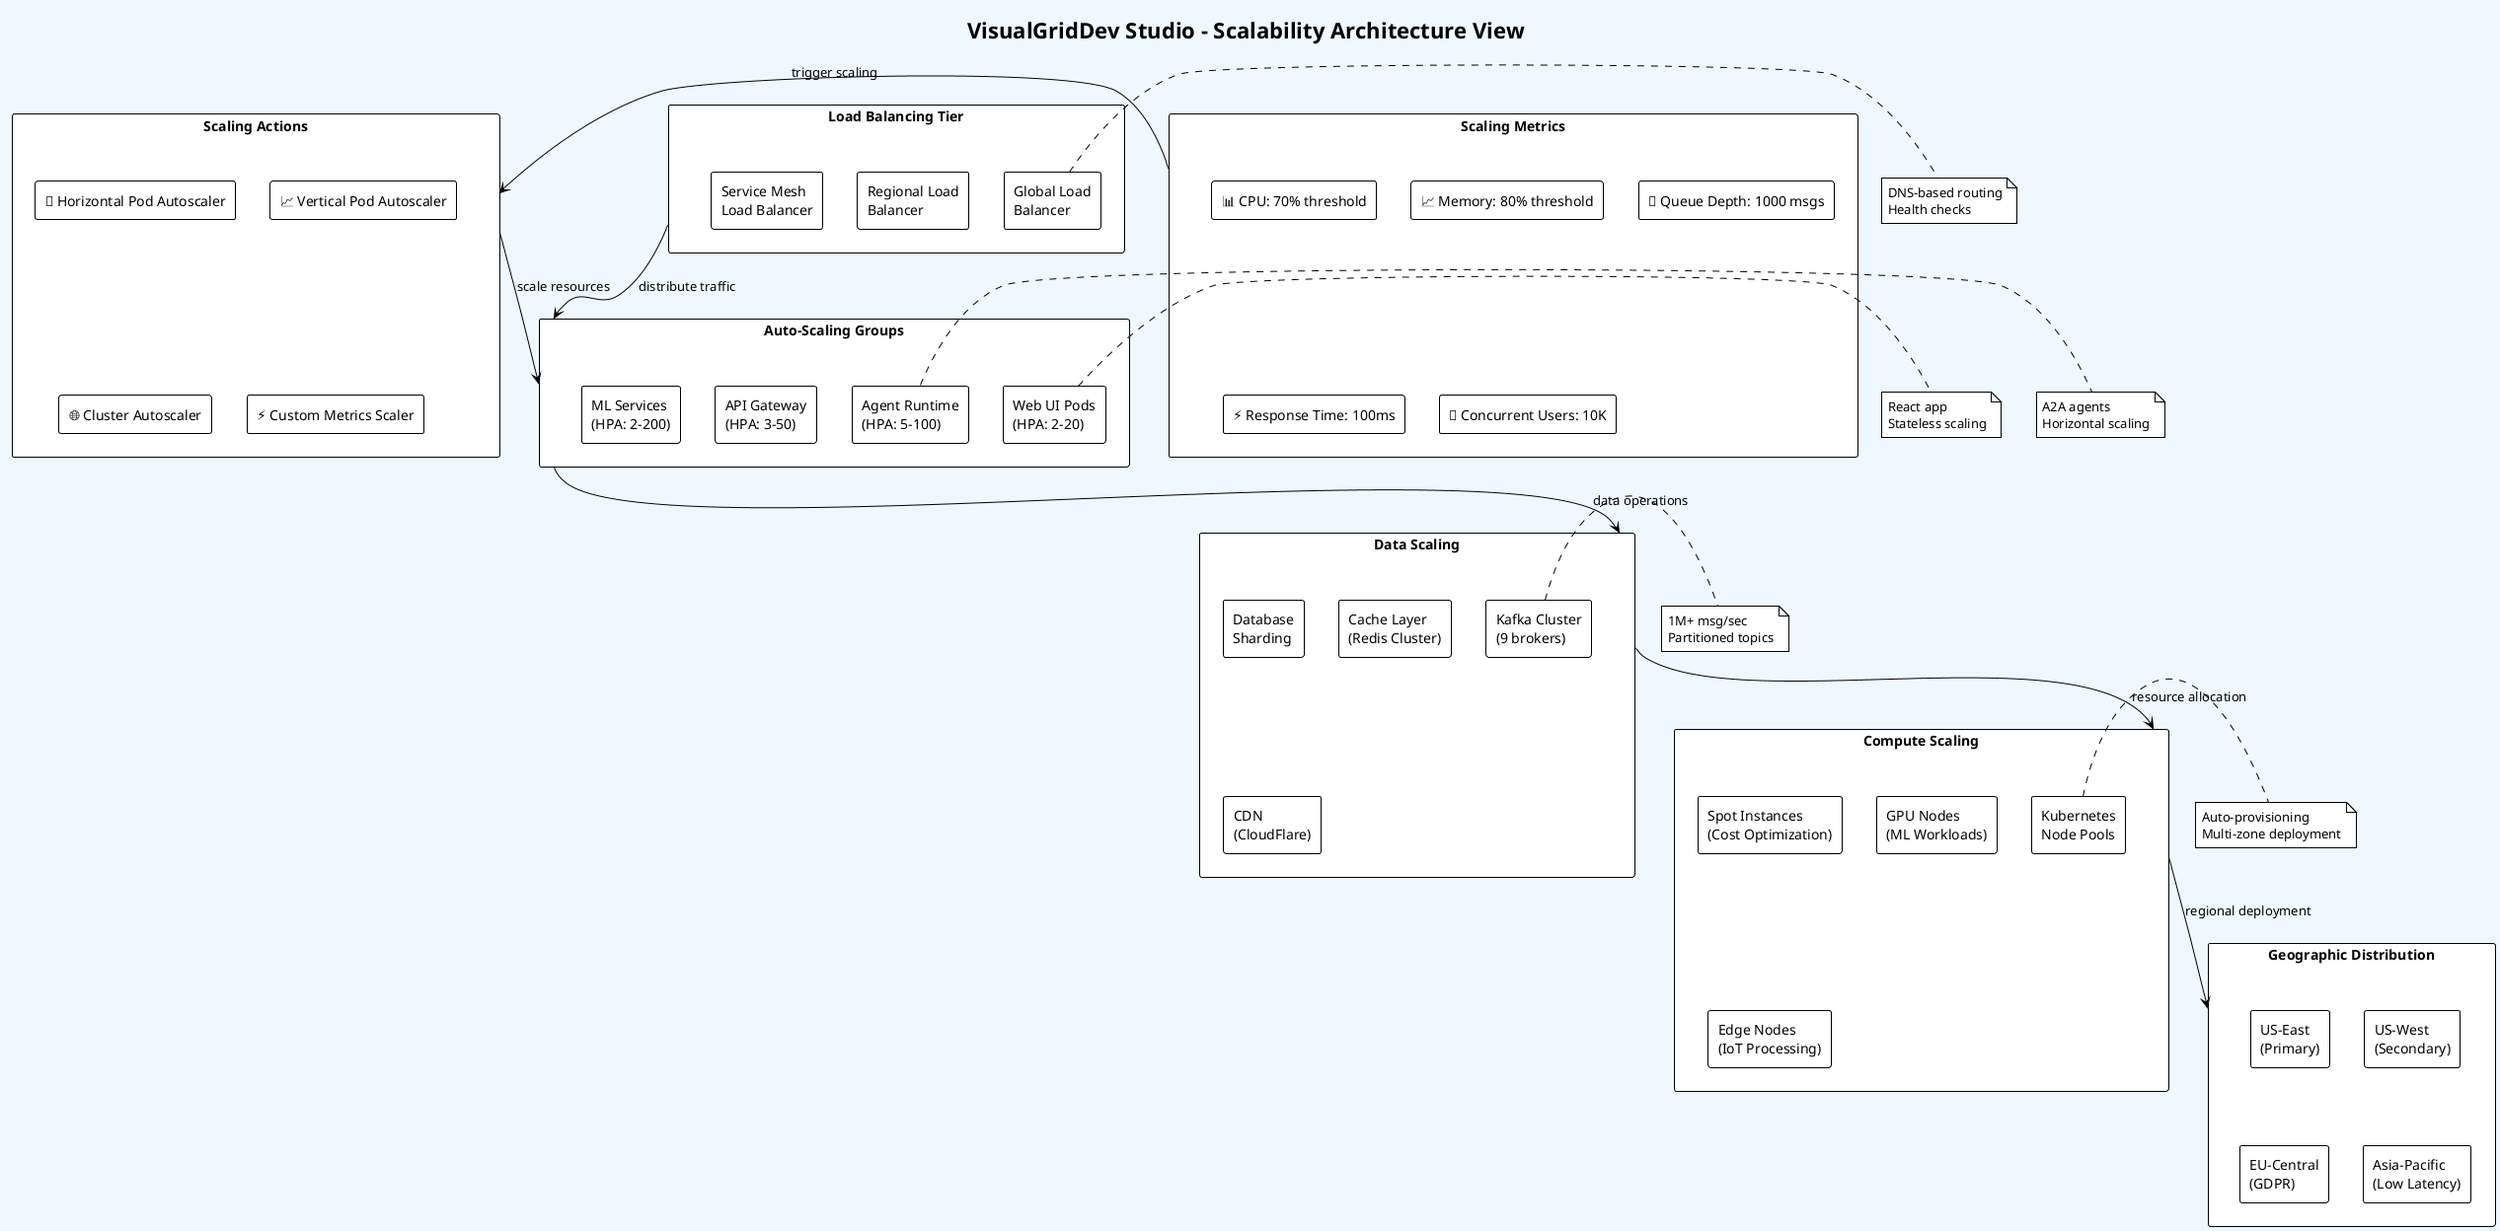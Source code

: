 @startuml
!theme plain
skinparam backgroundColor #f0f8ff

title VisualGridDev Studio - Scalability Architecture View

rectangle "Load Balancing Tier" as loadbalancer {
  rectangle "Global Load\nBalancer" as glb
  rectangle "Regional Load\nBalancer" as rlb
  rectangle "Service Mesh\nLoad Balancer" as smlb
}

rectangle "Auto-Scaling Groups" as autoscaling {
  rectangle "Web UI Pods\n(HPA: 2-20)" as webpods
  rectangle "API Gateway\n(HPA: 3-50)" as apipods
  rectangle "Agent Runtime\n(HPA: 5-100)" as agentpods
  rectangle "ML Services\n(HPA: 2-200)" as mlpods
}

rectangle "Data Scaling" as datascaling {
  rectangle "Kafka Cluster\n(9 brokers)" as kafka
  rectangle "Database\nSharding" as sharding
  rectangle "Cache Layer\n(Redis Cluster)" as cache
  rectangle "CDN\n(CloudFlare)" as cdn
}

rectangle "Compute Scaling" as compute {
  rectangle "Kubernetes\nNode Pools" as nodepools
  rectangle "Spot Instances\n(Cost Optimization)" as spot
  rectangle "GPU Nodes\n(ML Workloads)" as gpu
  rectangle "Edge Nodes\n(IoT Processing)" as edge
}

rectangle "Geographic Distribution" as geo {
  rectangle "US-East\n(Primary)" as useast
  rectangle "US-West\n(Secondary)" as uswest
  rectangle "EU-Central\n(GDPR)" as eu
  rectangle "Asia-Pacific\n(Low Latency)" as apac
}

loadbalancer --> autoscaling : distribute traffic
autoscaling --> datascaling : data operations
datascaling --> compute : resource allocation
compute --> geo : regional deployment

note right of glb : DNS-based routing\nHealth checks
note right of webpods : React app\nStateless scaling
note right of agentpods : A2A agents\nHorizontal scaling
note right of kafka : 1M+ msg/sec\nPartitioned topics
note right of nodepools : Auto-provisioning\nMulti-zone deployment

rectangle "Scaling Metrics" as metrics {
  rectangle "📊 CPU: 70% threshold" as cpu
  rectangle "📈 Memory: 80% threshold" as memory
  rectangle "🔄 Queue Depth: 1000 msgs" as queue
  rectangle "⚡ Response Time: 100ms" as response
  rectangle "👥 Concurrent Users: 10K" as users_metric
}

rectangle "Scaling Actions" as actions {
  rectangle "🔄 Horizontal Pod Autoscaler" as hpa
  rectangle "📈 Vertical Pod Autoscaler" as vpa
  rectangle "🌐 Cluster Autoscaler" as ca
  rectangle "⚡ Custom Metrics Scaler" as custom
}

metrics --> actions : trigger scaling
actions --> autoscaling : scale resources

@enduml